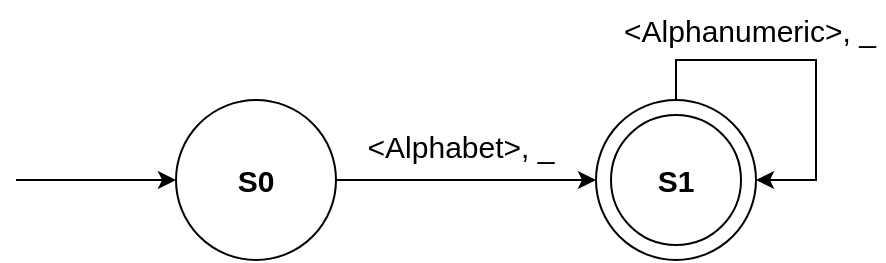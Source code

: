 <mxfile version="23.1.1" type="github">
  <diagram name="Page-1" id="sspgz4Dtjb0a5td3eAmq">
    <mxGraphModel dx="776" dy="441" grid="1" gridSize="10" guides="1" tooltips="1" connect="1" arrows="1" fold="1" page="1" pageScale="1" pageWidth="850" pageHeight="1100" math="0" shadow="0">
      <root>
        <mxCell id="0" />
        <mxCell id="1" parent="0" />
        <mxCell id="2mADJqJT7Zjj6LsaPqKe-2" value="" style="ellipse;whiteSpace=wrap;html=1;aspect=fixed;" vertex="1" parent="1">
          <mxGeometry x="480" y="160" width="80" height="80" as="geometry" />
        </mxCell>
        <mxCell id="2mADJqJT7Zjj6LsaPqKe-13" value="" style="ellipse;whiteSpace=wrap;html=1;aspect=fixed;" vertex="1" parent="1">
          <mxGeometry x="487.5" y="167.5" width="65" height="65" as="geometry" />
        </mxCell>
        <mxCell id="2mADJqJT7Zjj6LsaPqKe-1" value="" style="ellipse;whiteSpace=wrap;html=1;aspect=fixed;" vertex="1" parent="1">
          <mxGeometry x="270" y="160" width="80" height="80" as="geometry" />
        </mxCell>
        <mxCell id="2mADJqJT7Zjj6LsaPqKe-12" style="edgeStyle=orthogonalEdgeStyle;rounded=0;orthogonalLoop=1;jettySize=auto;html=1;exitX=0.5;exitY=0;exitDx=0;exitDy=0;entryX=1;entryY=0.5;entryDx=0;entryDy=0;" edge="1" parent="1" source="2mADJqJT7Zjj6LsaPqKe-2" target="2mADJqJT7Zjj6LsaPqKe-2">
          <mxGeometry relative="1" as="geometry">
            <mxPoint x="580" y="190" as="targetPoint" />
            <Array as="points">
              <mxPoint x="520" y="140" />
              <mxPoint x="590" y="140" />
              <mxPoint x="590" y="200" />
            </Array>
          </mxGeometry>
        </mxCell>
        <mxCell id="2mADJqJT7Zjj6LsaPqKe-4" value="" style="endArrow=classic;html=1;rounded=0;entryX=0;entryY=0.5;entryDx=0;entryDy=0;" edge="1" parent="1">
          <mxGeometry width="50" height="50" relative="1" as="geometry">
            <mxPoint x="190" y="200" as="sourcePoint" />
            <mxPoint x="270" y="200" as="targetPoint" />
          </mxGeometry>
        </mxCell>
        <mxCell id="2mADJqJT7Zjj6LsaPqKe-5" value="" style="endArrow=classic;html=1;rounded=0;entryX=0;entryY=0.5;entryDx=0;entryDy=0;exitX=1;exitY=0.5;exitDx=0;exitDy=0;" edge="1" parent="1" source="2mADJqJT7Zjj6LsaPqKe-1" target="2mADJqJT7Zjj6LsaPqKe-2">
          <mxGeometry width="50" height="50" relative="1" as="geometry">
            <mxPoint x="360" y="230" as="sourcePoint" />
            <mxPoint x="480" y="230" as="targetPoint" />
          </mxGeometry>
        </mxCell>
        <mxCell id="2mADJqJT7Zjj6LsaPqKe-7" value="&lt;b style=&quot;font-size: 15px;&quot;&gt;S0&lt;/b&gt;" style="text;html=1;strokeColor=none;fillColor=none;align=center;verticalAlign=middle;whiteSpace=wrap;rounded=0;fontSize=15;" vertex="1" parent="1">
          <mxGeometry x="280" y="185" width="60" height="30" as="geometry" />
        </mxCell>
        <mxCell id="2mADJqJT7Zjj6LsaPqKe-8" value="&lt;b&gt;&lt;font style=&quot;font-size: 15px;&quot;&gt;S1&lt;/font&gt;&lt;/b&gt;" style="text;html=1;strokeColor=none;fillColor=none;align=center;verticalAlign=middle;whiteSpace=wrap;rounded=0;" vertex="1" parent="1">
          <mxGeometry x="490" y="185" width="60" height="30" as="geometry" />
        </mxCell>
        <mxCell id="2mADJqJT7Zjj6LsaPqKe-9" value="&amp;lt;Alphabet&amp;gt;, _" style="text;html=1;strokeColor=none;fillColor=none;align=center;verticalAlign=middle;whiteSpace=wrap;rounded=0;fontSize=15;" vertex="1" parent="1">
          <mxGeometry x="360" y="167.5" width="105" height="30" as="geometry" />
        </mxCell>
        <mxCell id="2mADJqJT7Zjj6LsaPqKe-10" value="&amp;lt;Alphanumeric&amp;gt;, _" style="text;html=1;strokeColor=none;fillColor=none;align=center;verticalAlign=middle;whiteSpace=wrap;rounded=0;fontSize=15;" vertex="1" parent="1">
          <mxGeometry x="490" y="110" width="134" height="30" as="geometry" />
        </mxCell>
      </root>
    </mxGraphModel>
  </diagram>
</mxfile>
